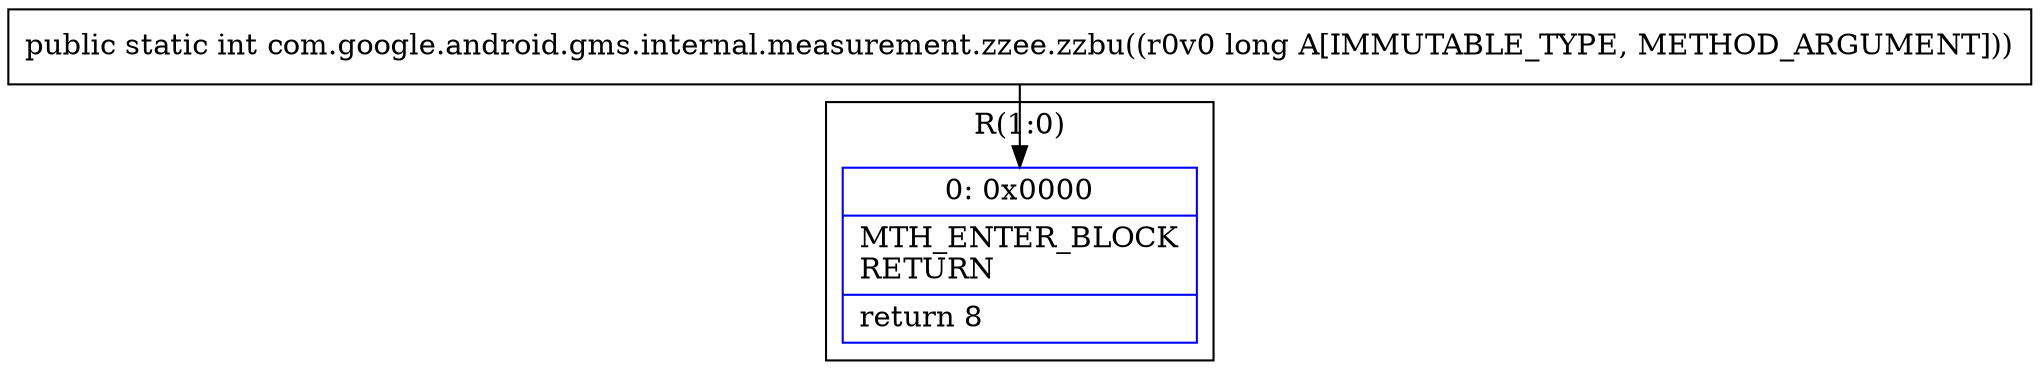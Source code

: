 digraph "CFG forcom.google.android.gms.internal.measurement.zzee.zzbu(J)I" {
subgraph cluster_Region_1779287750 {
label = "R(1:0)";
node [shape=record,color=blue];
Node_0 [shape=record,label="{0\:\ 0x0000|MTH_ENTER_BLOCK\lRETURN\l|return 8\l}"];
}
MethodNode[shape=record,label="{public static int com.google.android.gms.internal.measurement.zzee.zzbu((r0v0 long A[IMMUTABLE_TYPE, METHOD_ARGUMENT])) }"];
MethodNode -> Node_0;
}

